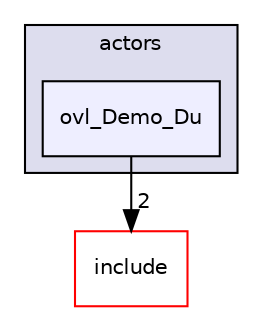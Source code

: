 digraph "src/overlays/actors/ovl_Demo_Du" {
  compound=true
  node [ fontsize="10", fontname="Helvetica"];
  edge [ labelfontsize="10", labelfontname="Helvetica"];
  subgraph clusterdir_e93473484be31ce7bcb356bd643a22f8 {
    graph [ bgcolor="#ddddee", pencolor="black", label="actors" fontname="Helvetica", fontsize="10", URL="dir_e93473484be31ce7bcb356bd643a22f8.html"]
  dir_c6ae8f2ecf765bb384181f7efa0fe437 [shape=box, label="ovl_Demo_Du", style="filled", fillcolor="#eeeeff", pencolor="black", URL="dir_c6ae8f2ecf765bb384181f7efa0fe437.html"];
  }
  dir_d44c64559bbebec7f509842c48db8b23 [shape=box label="include" fillcolor="white" style="filled" color="red" URL="dir_d44c64559bbebec7f509842c48db8b23.html"];
  dir_c6ae8f2ecf765bb384181f7efa0fe437->dir_d44c64559bbebec7f509842c48db8b23 [headlabel="2", labeldistance=1.5 headhref="dir_000151_000000.html"];
}
